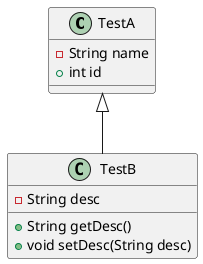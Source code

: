 @startuml ../img/class-basic.png
class TestA {
    -String name
    +int id
}

class TestB extends TestA{
   -String desc
   +String getDesc()
   +void setDesc(String desc)
}
@enduml
